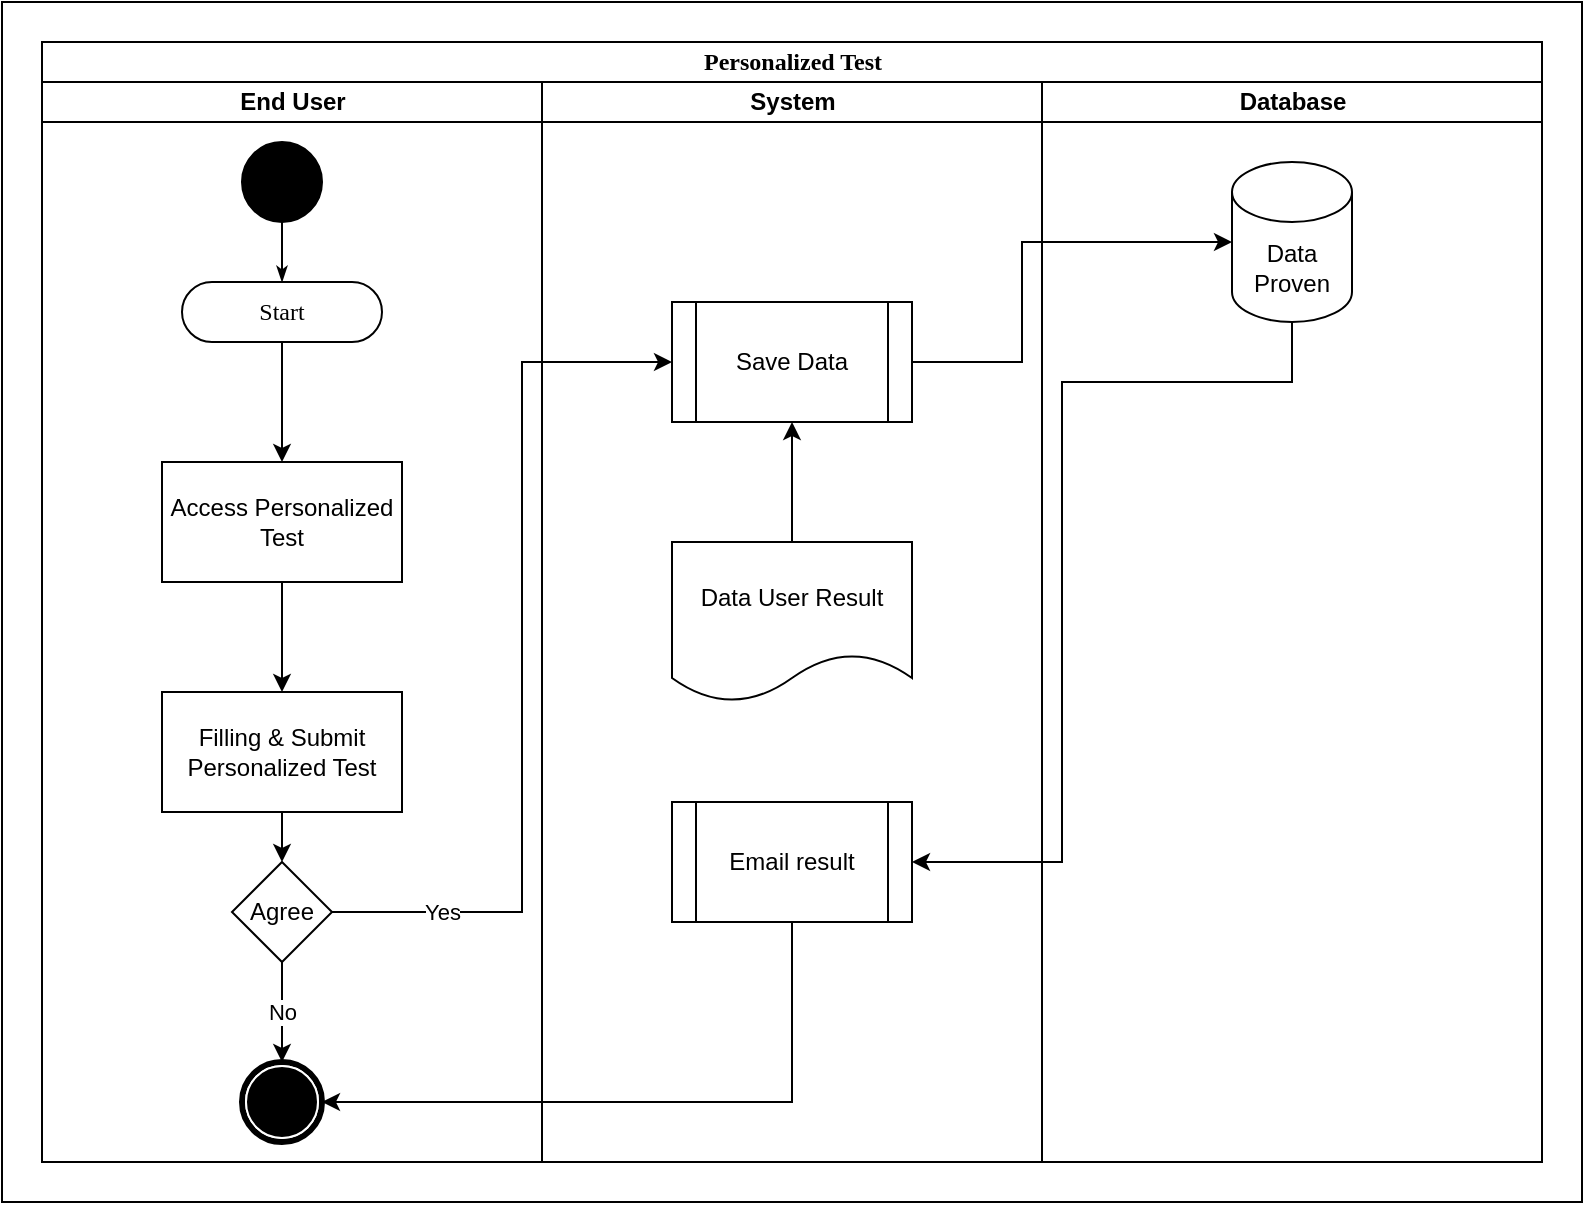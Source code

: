 <mxfile version="24.4.14" type="github">
  <diagram name="Page-1" id="bXFa9twhduHelq8EIaQv">
    <mxGraphModel dx="794" dy="414" grid="1" gridSize="10" guides="1" tooltips="1" connect="1" arrows="1" fold="1" page="1" pageScale="1" pageWidth="850" pageHeight="1100" math="0" shadow="0">
      <root>
        <mxCell id="0" />
        <mxCell id="1" parent="0" />
        <mxCell id="c-5NsFywNa8yXuCKP_xE-1" value="" style="rounded=0;whiteSpace=wrap;html=1;" vertex="1" parent="1">
          <mxGeometry x="20" width="790" height="600" as="geometry" />
        </mxCell>
        <mxCell id="c-5NsFywNa8yXuCKP_xE-2" value="Personalized Test" style="swimlane;html=1;childLayout=stackLayout;startSize=20;rounded=0;shadow=0;comic=0;labelBackgroundColor=none;strokeWidth=1;fontFamily=Verdana;fontSize=12;align=center;" vertex="1" parent="1">
          <mxGeometry x="40" y="20" width="750" height="560" as="geometry" />
        </mxCell>
        <mxCell id="c-5NsFywNa8yXuCKP_xE-3" value="End User" style="swimlane;html=1;startSize=20;" vertex="1" parent="c-5NsFywNa8yXuCKP_xE-2">
          <mxGeometry y="20" width="250" height="540" as="geometry" />
        </mxCell>
        <mxCell id="c-5NsFywNa8yXuCKP_xE-4" value="" style="ellipse;whiteSpace=wrap;html=1;rounded=0;shadow=0;comic=0;labelBackgroundColor=none;strokeWidth=1;fillColor=#000000;fontFamily=Verdana;fontSize=12;align=center;" vertex="1" parent="c-5NsFywNa8yXuCKP_xE-3">
          <mxGeometry x="100" y="30" width="40" height="40" as="geometry" />
        </mxCell>
        <mxCell id="c-5NsFywNa8yXuCKP_xE-5" value="Start" style="rounded=1;whiteSpace=wrap;html=1;shadow=0;comic=0;labelBackgroundColor=none;strokeWidth=1;fontFamily=Verdana;fontSize=12;align=center;arcSize=50;" vertex="1" parent="c-5NsFywNa8yXuCKP_xE-3">
          <mxGeometry x="70" y="100" width="100" height="30" as="geometry" />
        </mxCell>
        <mxCell id="c-5NsFywNa8yXuCKP_xE-6" style="edgeStyle=orthogonalEdgeStyle;rounded=0;html=1;labelBackgroundColor=none;startArrow=none;startFill=0;startSize=5;endArrow=classicThin;endFill=1;endSize=5;jettySize=auto;orthogonalLoop=1;strokeWidth=1;fontFamily=Verdana;fontSize=12" edge="1" parent="c-5NsFywNa8yXuCKP_xE-3" source="c-5NsFywNa8yXuCKP_xE-4" target="c-5NsFywNa8yXuCKP_xE-5">
          <mxGeometry relative="1" as="geometry" />
        </mxCell>
        <mxCell id="c-5NsFywNa8yXuCKP_xE-7" value="" style="shape=mxgraph.bpmn.shape;html=1;verticalLabelPosition=bottom;labelBackgroundColor=#ffffff;verticalAlign=top;perimeter=ellipsePerimeter;outline=end;symbol=terminate;rounded=0;shadow=0;comic=0;strokeWidth=1;fontFamily=Verdana;fontSize=12;align=center;" vertex="1" parent="c-5NsFywNa8yXuCKP_xE-3">
          <mxGeometry x="100" y="490" width="40" height="40" as="geometry" />
        </mxCell>
        <mxCell id="c-5NsFywNa8yXuCKP_xE-33" style="edgeStyle=orthogonalEdgeStyle;rounded=0;orthogonalLoop=1;jettySize=auto;html=1;exitX=0.5;exitY=1;exitDx=0;exitDy=0;entryX=0.5;entryY=0;entryDx=0;entryDy=0;" edge="1" parent="c-5NsFywNa8yXuCKP_xE-3" source="c-5NsFywNa8yXuCKP_xE-9" target="c-5NsFywNa8yXuCKP_xE-24">
          <mxGeometry relative="1" as="geometry" />
        </mxCell>
        <mxCell id="c-5NsFywNa8yXuCKP_xE-9" value="Access Personalized Test" style="rounded=0;whiteSpace=wrap;html=1;" vertex="1" parent="c-5NsFywNa8yXuCKP_xE-3">
          <mxGeometry x="60" y="190" width="120" height="60" as="geometry" />
        </mxCell>
        <mxCell id="c-5NsFywNa8yXuCKP_xE-10" style="edgeStyle=orthogonalEdgeStyle;rounded=0;orthogonalLoop=1;jettySize=auto;html=1;exitX=0.5;exitY=1;exitDx=0;exitDy=0;" edge="1" parent="c-5NsFywNa8yXuCKP_xE-3" source="c-5NsFywNa8yXuCKP_xE-5" target="c-5NsFywNa8yXuCKP_xE-9">
          <mxGeometry relative="1" as="geometry" />
        </mxCell>
        <mxCell id="c-5NsFywNa8yXuCKP_xE-36" value="No" style="edgeStyle=orthogonalEdgeStyle;rounded=0;orthogonalLoop=1;jettySize=auto;html=1;exitX=0.5;exitY=1;exitDx=0;exitDy=0;entryX=0.5;entryY=0;entryDx=0;entryDy=0;" edge="1" parent="c-5NsFywNa8yXuCKP_xE-3" source="c-5NsFywNa8yXuCKP_xE-21" target="c-5NsFywNa8yXuCKP_xE-7">
          <mxGeometry relative="1" as="geometry" />
        </mxCell>
        <mxCell id="c-5NsFywNa8yXuCKP_xE-21" value="Agree" style="rhombus;whiteSpace=wrap;html=1;" vertex="1" parent="c-5NsFywNa8yXuCKP_xE-3">
          <mxGeometry x="95" y="390" width="50" height="50" as="geometry" />
        </mxCell>
        <mxCell id="c-5NsFywNa8yXuCKP_xE-34" style="edgeStyle=orthogonalEdgeStyle;rounded=0;orthogonalLoop=1;jettySize=auto;html=1;exitX=0.5;exitY=1;exitDx=0;exitDy=0;" edge="1" parent="c-5NsFywNa8yXuCKP_xE-3" source="c-5NsFywNa8yXuCKP_xE-24" target="c-5NsFywNa8yXuCKP_xE-21">
          <mxGeometry relative="1" as="geometry" />
        </mxCell>
        <mxCell id="c-5NsFywNa8yXuCKP_xE-24" value="Filling &amp;amp; Submit Personalized Test" style="rounded=0;whiteSpace=wrap;html=1;" vertex="1" parent="c-5NsFywNa8yXuCKP_xE-3">
          <mxGeometry x="60" y="305" width="120" height="60" as="geometry" />
        </mxCell>
        <mxCell id="c-5NsFywNa8yXuCKP_xE-11" value="System" style="swimlane;html=1;startSize=20;" vertex="1" parent="c-5NsFywNa8yXuCKP_xE-2">
          <mxGeometry x="250" y="20" width="250" height="540" as="geometry" />
        </mxCell>
        <mxCell id="c-5NsFywNa8yXuCKP_xE-12" value="Save Data " style="shape=process;whiteSpace=wrap;html=1;backgroundOutline=1;" vertex="1" parent="c-5NsFywNa8yXuCKP_xE-11">
          <mxGeometry x="65" y="110" width="120" height="60" as="geometry" />
        </mxCell>
        <mxCell id="c-5NsFywNa8yXuCKP_xE-13" value="Data User Result " style="shape=document;whiteSpace=wrap;html=1;boundedLbl=1;" vertex="1" parent="c-5NsFywNa8yXuCKP_xE-11">
          <mxGeometry x="65" y="230" width="120" height="80" as="geometry" />
        </mxCell>
        <mxCell id="c-5NsFywNa8yXuCKP_xE-14" style="edgeStyle=orthogonalEdgeStyle;rounded=0;orthogonalLoop=1;jettySize=auto;html=1;exitX=0.5;exitY=0;exitDx=0;exitDy=0;entryX=0.5;entryY=1;entryDx=0;entryDy=0;" edge="1" parent="c-5NsFywNa8yXuCKP_xE-11" source="c-5NsFywNa8yXuCKP_xE-13" target="c-5NsFywNa8yXuCKP_xE-12">
          <mxGeometry relative="1" as="geometry" />
        </mxCell>
        <mxCell id="c-5NsFywNa8yXuCKP_xE-29" value="Email result" style="shape=process;whiteSpace=wrap;html=1;backgroundOutline=1;" vertex="1" parent="c-5NsFywNa8yXuCKP_xE-11">
          <mxGeometry x="65" y="360" width="120" height="60" as="geometry" />
        </mxCell>
        <mxCell id="c-5NsFywNa8yXuCKP_xE-15" value="Database" style="swimlane;html=1;startSize=20;" vertex="1" parent="c-5NsFywNa8yXuCKP_xE-2">
          <mxGeometry x="500" y="20" width="250" height="540" as="geometry" />
        </mxCell>
        <mxCell id="c-5NsFywNa8yXuCKP_xE-17" value="Data Proven" style="shape=cylinder3;whiteSpace=wrap;html=1;boundedLbl=1;backgroundOutline=1;size=15;" vertex="1" parent="c-5NsFywNa8yXuCKP_xE-15">
          <mxGeometry x="95" y="40" width="60" height="80" as="geometry" />
        </mxCell>
        <mxCell id="c-5NsFywNa8yXuCKP_xE-18" style="edgeStyle=orthogonalEdgeStyle;rounded=0;orthogonalLoop=1;jettySize=auto;html=1;exitX=1;exitY=0.5;exitDx=0;exitDy=0;" edge="1" parent="c-5NsFywNa8yXuCKP_xE-2" source="c-5NsFywNa8yXuCKP_xE-12" target="c-5NsFywNa8yXuCKP_xE-17">
          <mxGeometry relative="1" as="geometry">
            <Array as="points">
              <mxPoint x="490" y="160" />
              <mxPoint x="490" y="100" />
            </Array>
          </mxGeometry>
        </mxCell>
        <mxCell id="c-5NsFywNa8yXuCKP_xE-31" style="edgeStyle=orthogonalEdgeStyle;rounded=0;orthogonalLoop=1;jettySize=auto;html=1;exitX=0.5;exitY=1;exitDx=0;exitDy=0;entryX=1;entryY=0.5;entryDx=0;entryDy=0;" edge="1" parent="c-5NsFywNa8yXuCKP_xE-2" source="c-5NsFywNa8yXuCKP_xE-29" target="c-5NsFywNa8yXuCKP_xE-7">
          <mxGeometry relative="1" as="geometry" />
        </mxCell>
        <mxCell id="c-5NsFywNa8yXuCKP_xE-32" style="edgeStyle=orthogonalEdgeStyle;rounded=0;orthogonalLoop=1;jettySize=auto;html=1;exitX=0.5;exitY=1;exitDx=0;exitDy=0;exitPerimeter=0;entryX=1;entryY=0.5;entryDx=0;entryDy=0;" edge="1" parent="c-5NsFywNa8yXuCKP_xE-2" source="c-5NsFywNa8yXuCKP_xE-17" target="c-5NsFywNa8yXuCKP_xE-29">
          <mxGeometry relative="1" as="geometry">
            <Array as="points">
              <mxPoint x="625" y="170" />
              <mxPoint x="510" y="170" />
              <mxPoint x="510" y="410" />
            </Array>
          </mxGeometry>
        </mxCell>
        <mxCell id="c-5NsFywNa8yXuCKP_xE-35" value="Yes" style="edgeStyle=orthogonalEdgeStyle;rounded=0;orthogonalLoop=1;jettySize=auto;html=1;exitX=1;exitY=0.5;exitDx=0;exitDy=0;entryX=0;entryY=0.5;entryDx=0;entryDy=0;" edge="1" parent="c-5NsFywNa8yXuCKP_xE-2" source="c-5NsFywNa8yXuCKP_xE-21" target="c-5NsFywNa8yXuCKP_xE-12">
          <mxGeometry x="-0.753" relative="1" as="geometry">
            <Array as="points">
              <mxPoint x="240" y="435" />
              <mxPoint x="240" y="160" />
            </Array>
            <mxPoint as="offset" />
          </mxGeometry>
        </mxCell>
      </root>
    </mxGraphModel>
  </diagram>
</mxfile>
